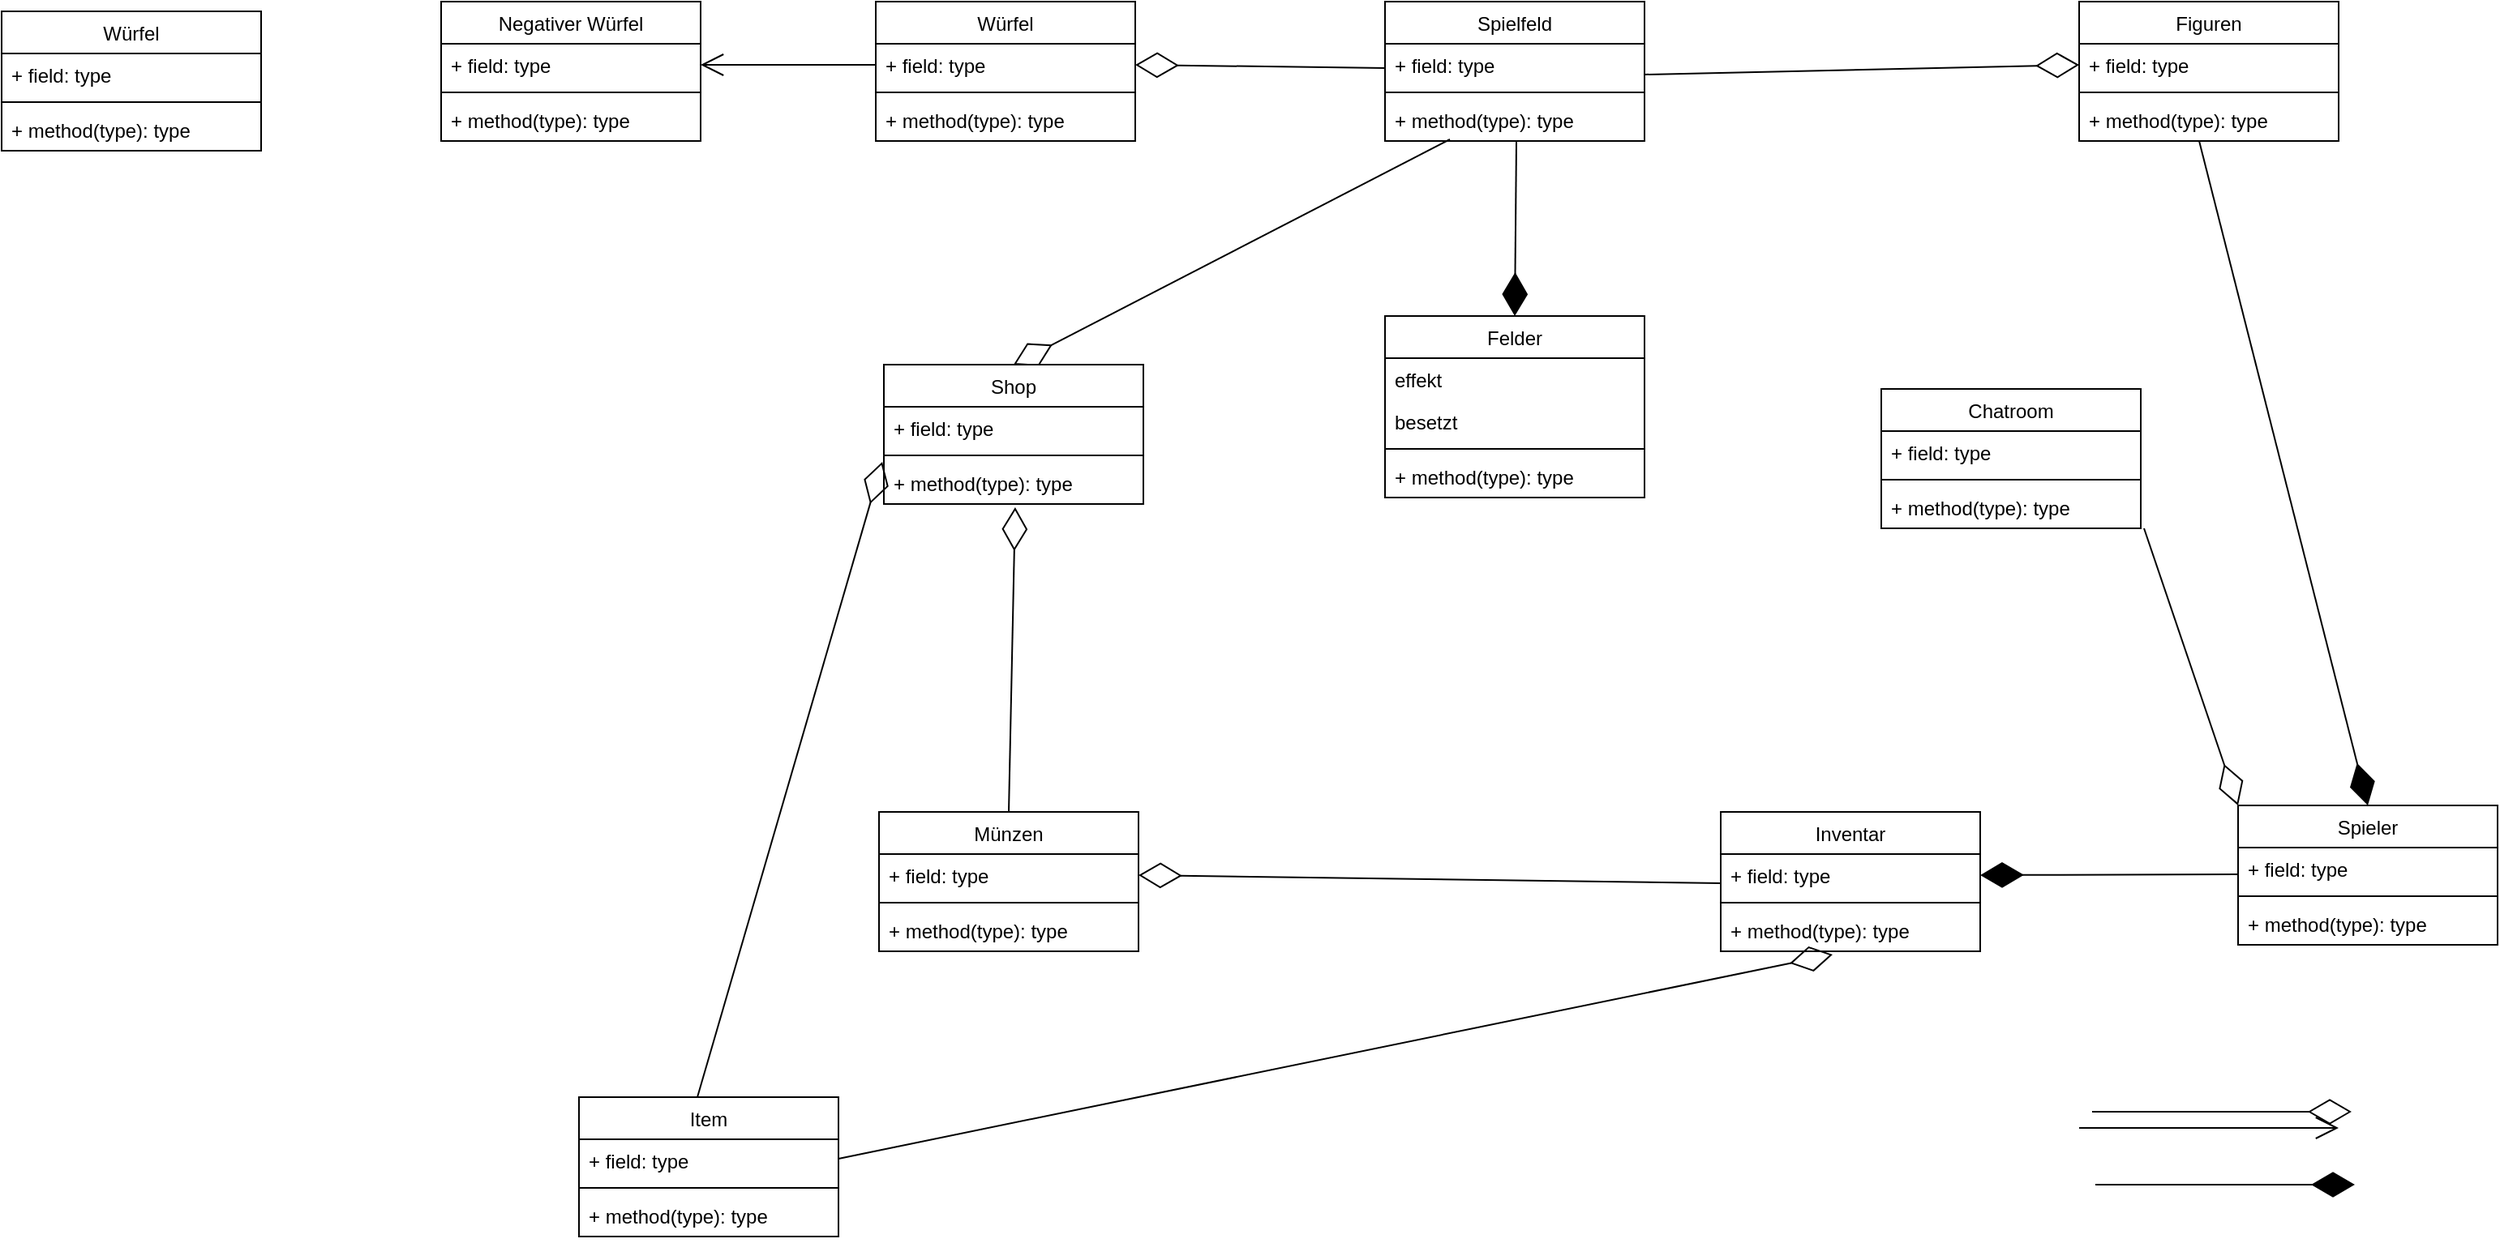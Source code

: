 <mxfile version="25.0.3">
  <diagram name="Seite-1" id="XxgukZAxLoTID8jW_va8">
    <mxGraphModel dx="2769" dy="1336" grid="0" gridSize="10" guides="1" tooltips="1" connect="1" arrows="1" fold="1" page="0" pageScale="1" pageWidth="827" pageHeight="1169" math="0" shadow="0">
      <root>
        <mxCell id="0" />
        <mxCell id="1" parent="0" />
        <mxCell id="mmT6CkFbcpTNxsNClgFu-23" value="&lt;span style=&quot;font-weight: 400;&quot;&gt;Würfel&lt;/span&gt;" style="swimlane;fontStyle=1;align=center;verticalAlign=top;childLayout=stackLayout;horizontal=1;startSize=26;horizontalStack=0;resizeParent=1;resizeParentMax=0;resizeLast=0;collapsible=1;marginBottom=0;whiteSpace=wrap;html=1;" vertex="1" parent="1">
          <mxGeometry x="-78" y="-144" width="160" height="86" as="geometry" />
        </mxCell>
        <mxCell id="mmT6CkFbcpTNxsNClgFu-24" value="+ field: type" style="text;strokeColor=none;fillColor=none;align=left;verticalAlign=top;spacingLeft=4;spacingRight=4;overflow=hidden;rotatable=0;points=[[0,0.5],[1,0.5]];portConstraint=eastwest;whiteSpace=wrap;html=1;" vertex="1" parent="mmT6CkFbcpTNxsNClgFu-23">
          <mxGeometry y="26" width="160" height="26" as="geometry" />
        </mxCell>
        <mxCell id="mmT6CkFbcpTNxsNClgFu-25" value="" style="line;strokeWidth=1;fillColor=none;align=left;verticalAlign=middle;spacingTop=-1;spacingLeft=3;spacingRight=3;rotatable=0;labelPosition=right;points=[];portConstraint=eastwest;strokeColor=inherit;" vertex="1" parent="mmT6CkFbcpTNxsNClgFu-23">
          <mxGeometry y="52" width="160" height="8" as="geometry" />
        </mxCell>
        <mxCell id="mmT6CkFbcpTNxsNClgFu-26" value="+ method(type): type" style="text;strokeColor=none;fillColor=none;align=left;verticalAlign=top;spacingLeft=4;spacingRight=4;overflow=hidden;rotatable=0;points=[[0,0.5],[1,0.5]];portConstraint=eastwest;whiteSpace=wrap;html=1;" vertex="1" parent="mmT6CkFbcpTNxsNClgFu-23">
          <mxGeometry y="60" width="160" height="26" as="geometry" />
        </mxCell>
        <mxCell id="mmT6CkFbcpTNxsNClgFu-31" value="&lt;span style=&quot;font-weight: 400;&quot;&gt;Negativer Würfel&lt;/span&gt;" style="swimlane;fontStyle=1;align=center;verticalAlign=top;childLayout=stackLayout;horizontal=1;startSize=26;horizontalStack=0;resizeParent=1;resizeParentMax=0;resizeLast=0;collapsible=1;marginBottom=0;whiteSpace=wrap;html=1;" vertex="1" parent="1">
          <mxGeometry x="-346" y="-144" width="160" height="86" as="geometry" />
        </mxCell>
        <mxCell id="mmT6CkFbcpTNxsNClgFu-32" value="+ field: type" style="text;strokeColor=none;fillColor=none;align=left;verticalAlign=top;spacingLeft=4;spacingRight=4;overflow=hidden;rotatable=0;points=[[0,0.5],[1,0.5]];portConstraint=eastwest;whiteSpace=wrap;html=1;" vertex="1" parent="mmT6CkFbcpTNxsNClgFu-31">
          <mxGeometry y="26" width="160" height="26" as="geometry" />
        </mxCell>
        <mxCell id="mmT6CkFbcpTNxsNClgFu-33" value="" style="line;strokeWidth=1;fillColor=none;align=left;verticalAlign=middle;spacingTop=-1;spacingLeft=3;spacingRight=3;rotatable=0;labelPosition=right;points=[];portConstraint=eastwest;strokeColor=inherit;" vertex="1" parent="mmT6CkFbcpTNxsNClgFu-31">
          <mxGeometry y="52" width="160" height="8" as="geometry" />
        </mxCell>
        <mxCell id="mmT6CkFbcpTNxsNClgFu-34" value="+ method(type): type" style="text;strokeColor=none;fillColor=none;align=left;verticalAlign=top;spacingLeft=4;spacingRight=4;overflow=hidden;rotatable=0;points=[[0,0.5],[1,0.5]];portConstraint=eastwest;whiteSpace=wrap;html=1;" vertex="1" parent="mmT6CkFbcpTNxsNClgFu-31">
          <mxGeometry y="60" width="160" height="26" as="geometry" />
        </mxCell>
        <mxCell id="mmT6CkFbcpTNxsNClgFu-35" value="&lt;span style=&quot;font-weight: 400;&quot;&gt;Spielfeld&lt;/span&gt;" style="swimlane;fontStyle=1;align=center;verticalAlign=top;childLayout=stackLayout;horizontal=1;startSize=26;horizontalStack=0;resizeParent=1;resizeParentMax=0;resizeLast=0;collapsible=1;marginBottom=0;whiteSpace=wrap;html=1;" vertex="1" parent="1">
          <mxGeometry x="236" y="-144" width="160" height="86" as="geometry" />
        </mxCell>
        <mxCell id="mmT6CkFbcpTNxsNClgFu-36" value="+ field: type" style="text;strokeColor=none;fillColor=none;align=left;verticalAlign=top;spacingLeft=4;spacingRight=4;overflow=hidden;rotatable=0;points=[[0,0.5],[1,0.5]];portConstraint=eastwest;whiteSpace=wrap;html=1;" vertex="1" parent="mmT6CkFbcpTNxsNClgFu-35">
          <mxGeometry y="26" width="160" height="26" as="geometry" />
        </mxCell>
        <mxCell id="mmT6CkFbcpTNxsNClgFu-82" value="" style="endArrow=diamondThin;endFill=0;endSize=24;html=1;rounded=0;fontSize=12;curved=1;entryX=1;entryY=0.5;entryDx=0;entryDy=0;" edge="1" parent="mmT6CkFbcpTNxsNClgFu-35" target="mmT6CkFbcpTNxsNClgFu-24">
          <mxGeometry width="160" relative="1" as="geometry">
            <mxPoint y="41" as="sourcePoint" />
            <mxPoint x="160" y="41" as="targetPoint" />
          </mxGeometry>
        </mxCell>
        <mxCell id="mmT6CkFbcpTNxsNClgFu-37" value="" style="line;strokeWidth=1;fillColor=none;align=left;verticalAlign=middle;spacingTop=-1;spacingLeft=3;spacingRight=3;rotatable=0;labelPosition=right;points=[];portConstraint=eastwest;strokeColor=inherit;" vertex="1" parent="mmT6CkFbcpTNxsNClgFu-35">
          <mxGeometry y="52" width="160" height="8" as="geometry" />
        </mxCell>
        <mxCell id="mmT6CkFbcpTNxsNClgFu-38" value="+ method(type): type" style="text;strokeColor=none;fillColor=none;align=left;verticalAlign=top;spacingLeft=4;spacingRight=4;overflow=hidden;rotatable=0;points=[[0,0.5],[1,0.5]];portConstraint=eastwest;whiteSpace=wrap;html=1;" vertex="1" parent="mmT6CkFbcpTNxsNClgFu-35">
          <mxGeometry y="60" width="160" height="26" as="geometry" />
        </mxCell>
        <mxCell id="mmT6CkFbcpTNxsNClgFu-102" value="" style="endArrow=diamondThin;endFill=0;endSize=24;html=1;rounded=0;fontSize=12;curved=1;entryX=0.5;entryY=0;entryDx=0;entryDy=0;" edge="1" parent="mmT6CkFbcpTNxsNClgFu-35" target="mmT6CkFbcpTNxsNClgFu-59">
          <mxGeometry width="160" relative="1" as="geometry">
            <mxPoint x="40" y="85" as="sourcePoint" />
            <mxPoint x="200" y="85" as="targetPoint" />
          </mxGeometry>
        </mxCell>
        <mxCell id="mmT6CkFbcpTNxsNClgFu-39" value="&lt;span style=&quot;font-weight: 400;&quot;&gt;Figuren&lt;/span&gt;" style="swimlane;fontStyle=1;align=center;verticalAlign=top;childLayout=stackLayout;horizontal=1;startSize=26;horizontalStack=0;resizeParent=1;resizeParentMax=0;resizeLast=0;collapsible=1;marginBottom=0;whiteSpace=wrap;html=1;" vertex="1" parent="1">
          <mxGeometry x="664" y="-144" width="160" height="86" as="geometry" />
        </mxCell>
        <mxCell id="mmT6CkFbcpTNxsNClgFu-40" value="+ field: type" style="text;strokeColor=none;fillColor=none;align=left;verticalAlign=top;spacingLeft=4;spacingRight=4;overflow=hidden;rotatable=0;points=[[0,0.5],[1,0.5]];portConstraint=eastwest;whiteSpace=wrap;html=1;" vertex="1" parent="mmT6CkFbcpTNxsNClgFu-39">
          <mxGeometry y="26" width="160" height="26" as="geometry" />
        </mxCell>
        <mxCell id="mmT6CkFbcpTNxsNClgFu-41" value="" style="line;strokeWidth=1;fillColor=none;align=left;verticalAlign=middle;spacingTop=-1;spacingLeft=3;spacingRight=3;rotatable=0;labelPosition=right;points=[];portConstraint=eastwest;strokeColor=inherit;" vertex="1" parent="mmT6CkFbcpTNxsNClgFu-39">
          <mxGeometry y="52" width="160" height="8" as="geometry" />
        </mxCell>
        <mxCell id="mmT6CkFbcpTNxsNClgFu-42" value="+ method(type): type" style="text;strokeColor=none;fillColor=none;align=left;verticalAlign=top;spacingLeft=4;spacingRight=4;overflow=hidden;rotatable=0;points=[[0,0.5],[1,0.5]];portConstraint=eastwest;whiteSpace=wrap;html=1;" vertex="1" parent="mmT6CkFbcpTNxsNClgFu-39">
          <mxGeometry y="60" width="160" height="26" as="geometry" />
        </mxCell>
        <mxCell id="mmT6CkFbcpTNxsNClgFu-55" value="&lt;span style=&quot;font-weight: 400;&quot;&gt;Felder&lt;/span&gt;" style="swimlane;fontStyle=1;align=center;verticalAlign=top;childLayout=stackLayout;horizontal=1;startSize=26;horizontalStack=0;resizeParent=1;resizeParentMax=0;resizeLast=0;collapsible=1;marginBottom=0;whiteSpace=wrap;html=1;" vertex="1" parent="1">
          <mxGeometry x="236" y="50" width="160" height="112" as="geometry" />
        </mxCell>
        <mxCell id="mmT6CkFbcpTNxsNClgFu-56" value="effekt" style="text;strokeColor=none;fillColor=none;align=left;verticalAlign=top;spacingLeft=4;spacingRight=4;overflow=hidden;rotatable=0;points=[[0,0.5],[1,0.5]];portConstraint=eastwest;whiteSpace=wrap;html=1;" vertex="1" parent="mmT6CkFbcpTNxsNClgFu-55">
          <mxGeometry y="26" width="160" height="26" as="geometry" />
        </mxCell>
        <mxCell id="mmT6CkFbcpTNxsNClgFu-109" value="besetzt" style="text;strokeColor=none;fillColor=none;align=left;verticalAlign=top;spacingLeft=4;spacingRight=4;overflow=hidden;rotatable=0;points=[[0,0.5],[1,0.5]];portConstraint=eastwest;whiteSpace=wrap;html=1;" vertex="1" parent="mmT6CkFbcpTNxsNClgFu-55">
          <mxGeometry y="52" width="160" height="26" as="geometry" />
        </mxCell>
        <mxCell id="mmT6CkFbcpTNxsNClgFu-57" value="" style="line;strokeWidth=1;fillColor=none;align=left;verticalAlign=middle;spacingTop=-1;spacingLeft=3;spacingRight=3;rotatable=0;labelPosition=right;points=[];portConstraint=eastwest;strokeColor=inherit;" vertex="1" parent="mmT6CkFbcpTNxsNClgFu-55">
          <mxGeometry y="78" width="160" height="8" as="geometry" />
        </mxCell>
        <mxCell id="mmT6CkFbcpTNxsNClgFu-58" value="+ method(type): type" style="text;strokeColor=none;fillColor=none;align=left;verticalAlign=top;spacingLeft=4;spacingRight=4;overflow=hidden;rotatable=0;points=[[0,0.5],[1,0.5]];portConstraint=eastwest;whiteSpace=wrap;html=1;" vertex="1" parent="mmT6CkFbcpTNxsNClgFu-55">
          <mxGeometry y="86" width="160" height="26" as="geometry" />
        </mxCell>
        <mxCell id="mmT6CkFbcpTNxsNClgFu-59" value="&lt;span style=&quot;font-weight: 400;&quot;&gt;Shop&lt;/span&gt;" style="swimlane;fontStyle=1;align=center;verticalAlign=top;childLayout=stackLayout;horizontal=1;startSize=26;horizontalStack=0;resizeParent=1;resizeParentMax=0;resizeLast=0;collapsible=1;marginBottom=0;whiteSpace=wrap;html=1;" vertex="1" parent="1">
          <mxGeometry x="-73" y="80" width="160" height="86" as="geometry" />
        </mxCell>
        <mxCell id="mmT6CkFbcpTNxsNClgFu-60" value="+ field: type" style="text;strokeColor=none;fillColor=none;align=left;verticalAlign=top;spacingLeft=4;spacingRight=4;overflow=hidden;rotatable=0;points=[[0,0.5],[1,0.5]];portConstraint=eastwest;whiteSpace=wrap;html=1;" vertex="1" parent="mmT6CkFbcpTNxsNClgFu-59">
          <mxGeometry y="26" width="160" height="26" as="geometry" />
        </mxCell>
        <mxCell id="mmT6CkFbcpTNxsNClgFu-61" value="" style="line;strokeWidth=1;fillColor=none;align=left;verticalAlign=middle;spacingTop=-1;spacingLeft=3;spacingRight=3;rotatable=0;labelPosition=right;points=[];portConstraint=eastwest;strokeColor=inherit;" vertex="1" parent="mmT6CkFbcpTNxsNClgFu-59">
          <mxGeometry y="52" width="160" height="8" as="geometry" />
        </mxCell>
        <mxCell id="mmT6CkFbcpTNxsNClgFu-62" value="+ method(type): type" style="text;strokeColor=none;fillColor=none;align=left;verticalAlign=top;spacingLeft=4;spacingRight=4;overflow=hidden;rotatable=0;points=[[0,0.5],[1,0.5]];portConstraint=eastwest;whiteSpace=wrap;html=1;" vertex="1" parent="mmT6CkFbcpTNxsNClgFu-59">
          <mxGeometry y="60" width="160" height="26" as="geometry" />
        </mxCell>
        <mxCell id="mmT6CkFbcpTNxsNClgFu-63" value="" style="endArrow=diamondThin;endFill=0;endSize=24;html=1;rounded=0;fontSize=12;curved=1;entryX=0.506;entryY=1.077;entryDx=0;entryDy=0;entryPerimeter=0;exitX=0.5;exitY=0;exitDx=0;exitDy=0;" edge="1" parent="1" source="mmT6CkFbcpTNxsNClgFu-74" target="mmT6CkFbcpTNxsNClgFu-62">
          <mxGeometry width="160" relative="1" as="geometry">
            <mxPoint x="-16" y="355" as="sourcePoint" />
            <mxPoint x="144" y="355" as="targetPoint" />
          </mxGeometry>
        </mxCell>
        <mxCell id="mmT6CkFbcpTNxsNClgFu-64" value="" style="endArrow=diamondThin;endFill=1;endSize=24;html=1;rounded=0;fontSize=12;curved=1;" edge="1" parent="1">
          <mxGeometry width="160" relative="1" as="geometry">
            <mxPoint x="674" y="586" as="sourcePoint" />
            <mxPoint x="834" y="586" as="targetPoint" />
          </mxGeometry>
        </mxCell>
        <mxCell id="mmT6CkFbcpTNxsNClgFu-65" value="" style="endArrow=open;endFill=1;endSize=12;html=1;rounded=0;fontSize=12;curved=1;" edge="1" parent="1">
          <mxGeometry width="160" relative="1" as="geometry">
            <mxPoint x="664" y="551" as="sourcePoint" />
            <mxPoint x="824" y="551" as="targetPoint" />
          </mxGeometry>
        </mxCell>
        <mxCell id="mmT6CkFbcpTNxsNClgFu-66" value="&lt;span style=&quot;font-weight: 400;&quot;&gt;Würfel&lt;/span&gt;" style="swimlane;fontStyle=1;align=center;verticalAlign=top;childLayout=stackLayout;horizontal=1;startSize=26;horizontalStack=0;resizeParent=1;resizeParentMax=0;resizeLast=0;collapsible=1;marginBottom=0;whiteSpace=wrap;html=1;" vertex="1" parent="1">
          <mxGeometry x="-617" y="-138" width="160" height="86" as="geometry" />
        </mxCell>
        <mxCell id="mmT6CkFbcpTNxsNClgFu-67" value="+ field: type" style="text;strokeColor=none;fillColor=none;align=left;verticalAlign=top;spacingLeft=4;spacingRight=4;overflow=hidden;rotatable=0;points=[[0,0.5],[1,0.5]];portConstraint=eastwest;whiteSpace=wrap;html=1;" vertex="1" parent="mmT6CkFbcpTNxsNClgFu-66">
          <mxGeometry y="26" width="160" height="26" as="geometry" />
        </mxCell>
        <mxCell id="mmT6CkFbcpTNxsNClgFu-68" value="" style="line;strokeWidth=1;fillColor=none;align=left;verticalAlign=middle;spacingTop=-1;spacingLeft=3;spacingRight=3;rotatable=0;labelPosition=right;points=[];portConstraint=eastwest;strokeColor=inherit;" vertex="1" parent="mmT6CkFbcpTNxsNClgFu-66">
          <mxGeometry y="52" width="160" height="8" as="geometry" />
        </mxCell>
        <mxCell id="mmT6CkFbcpTNxsNClgFu-69" value="+ method(type): type" style="text;strokeColor=none;fillColor=none;align=left;verticalAlign=top;spacingLeft=4;spacingRight=4;overflow=hidden;rotatable=0;points=[[0,0.5],[1,0.5]];portConstraint=eastwest;whiteSpace=wrap;html=1;" vertex="1" parent="mmT6CkFbcpTNxsNClgFu-66">
          <mxGeometry y="60" width="160" height="26" as="geometry" />
        </mxCell>
        <mxCell id="mmT6CkFbcpTNxsNClgFu-70" value="&lt;span style=&quot;font-weight: 400;&quot;&gt;Inventar&lt;/span&gt;" style="swimlane;fontStyle=1;align=center;verticalAlign=top;childLayout=stackLayout;horizontal=1;startSize=26;horizontalStack=0;resizeParent=1;resizeParentMax=0;resizeLast=0;collapsible=1;marginBottom=0;whiteSpace=wrap;html=1;" vertex="1" parent="1">
          <mxGeometry x="443" y="356" width="160" height="86" as="geometry" />
        </mxCell>
        <mxCell id="mmT6CkFbcpTNxsNClgFu-71" value="+ field: type" style="text;strokeColor=none;fillColor=none;align=left;verticalAlign=top;spacingLeft=4;spacingRight=4;overflow=hidden;rotatable=0;points=[[0,0.5],[1,0.5]];portConstraint=eastwest;whiteSpace=wrap;html=1;" vertex="1" parent="mmT6CkFbcpTNxsNClgFu-70">
          <mxGeometry y="26" width="160" height="26" as="geometry" />
        </mxCell>
        <mxCell id="mmT6CkFbcpTNxsNClgFu-72" value="" style="line;strokeWidth=1;fillColor=none;align=left;verticalAlign=middle;spacingTop=-1;spacingLeft=3;spacingRight=3;rotatable=0;labelPosition=right;points=[];portConstraint=eastwest;strokeColor=inherit;" vertex="1" parent="mmT6CkFbcpTNxsNClgFu-70">
          <mxGeometry y="52" width="160" height="8" as="geometry" />
        </mxCell>
        <mxCell id="mmT6CkFbcpTNxsNClgFu-73" value="+ method(type): type" style="text;strokeColor=none;fillColor=none;align=left;verticalAlign=top;spacingLeft=4;spacingRight=4;overflow=hidden;rotatable=0;points=[[0,0.5],[1,0.5]];portConstraint=eastwest;whiteSpace=wrap;html=1;" vertex="1" parent="mmT6CkFbcpTNxsNClgFu-70">
          <mxGeometry y="60" width="160" height="26" as="geometry" />
        </mxCell>
        <mxCell id="mmT6CkFbcpTNxsNClgFu-74" value="&lt;span style=&quot;font-weight: 400;&quot;&gt;Münzen&lt;/span&gt;" style="swimlane;fontStyle=1;align=center;verticalAlign=top;childLayout=stackLayout;horizontal=1;startSize=26;horizontalStack=0;resizeParent=1;resizeParentMax=0;resizeLast=0;collapsible=1;marginBottom=0;whiteSpace=wrap;html=1;" vertex="1" parent="1">
          <mxGeometry x="-76" y="356" width="160" height="86" as="geometry" />
        </mxCell>
        <mxCell id="mmT6CkFbcpTNxsNClgFu-75" value="+ field: type" style="text;strokeColor=none;fillColor=none;align=left;verticalAlign=top;spacingLeft=4;spacingRight=4;overflow=hidden;rotatable=0;points=[[0,0.5],[1,0.5]];portConstraint=eastwest;whiteSpace=wrap;html=1;" vertex="1" parent="mmT6CkFbcpTNxsNClgFu-74">
          <mxGeometry y="26" width="160" height="26" as="geometry" />
        </mxCell>
        <mxCell id="mmT6CkFbcpTNxsNClgFu-76" value="" style="line;strokeWidth=1;fillColor=none;align=left;verticalAlign=middle;spacingTop=-1;spacingLeft=3;spacingRight=3;rotatable=0;labelPosition=right;points=[];portConstraint=eastwest;strokeColor=inherit;" vertex="1" parent="mmT6CkFbcpTNxsNClgFu-74">
          <mxGeometry y="52" width="160" height="8" as="geometry" />
        </mxCell>
        <mxCell id="mmT6CkFbcpTNxsNClgFu-77" value="+ method(type): type" style="text;strokeColor=none;fillColor=none;align=left;verticalAlign=top;spacingLeft=4;spacingRight=4;overflow=hidden;rotatable=0;points=[[0,0.5],[1,0.5]];portConstraint=eastwest;whiteSpace=wrap;html=1;" vertex="1" parent="mmT6CkFbcpTNxsNClgFu-74">
          <mxGeometry y="60" width="160" height="26" as="geometry" />
        </mxCell>
        <mxCell id="mmT6CkFbcpTNxsNClgFu-78" value="&lt;span style=&quot;font-weight: 400;&quot;&gt;Spieler&lt;/span&gt;" style="swimlane;fontStyle=1;align=center;verticalAlign=top;childLayout=stackLayout;horizontal=1;startSize=26;horizontalStack=0;resizeParent=1;resizeParentMax=0;resizeLast=0;collapsible=1;marginBottom=0;whiteSpace=wrap;html=1;" vertex="1" parent="1">
          <mxGeometry x="762" y="352" width="160" height="86" as="geometry" />
        </mxCell>
        <mxCell id="mmT6CkFbcpTNxsNClgFu-79" value="+ field: type" style="text;strokeColor=none;fillColor=none;align=left;verticalAlign=top;spacingLeft=4;spacingRight=4;overflow=hidden;rotatable=0;points=[[0,0.5],[1,0.5]];portConstraint=eastwest;whiteSpace=wrap;html=1;" vertex="1" parent="mmT6CkFbcpTNxsNClgFu-78">
          <mxGeometry y="26" width="160" height="26" as="geometry" />
        </mxCell>
        <mxCell id="mmT6CkFbcpTNxsNClgFu-94" value="" style="endArrow=diamondThin;endFill=1;endSize=24;html=1;rounded=0;fontSize=12;curved=1;entryX=1;entryY=0.5;entryDx=0;entryDy=0;" edge="1" parent="mmT6CkFbcpTNxsNClgFu-78" target="mmT6CkFbcpTNxsNClgFu-71">
          <mxGeometry width="160" relative="1" as="geometry">
            <mxPoint y="42.5" as="sourcePoint" />
            <mxPoint x="160" y="42.5" as="targetPoint" />
          </mxGeometry>
        </mxCell>
        <mxCell id="mmT6CkFbcpTNxsNClgFu-80" value="" style="line;strokeWidth=1;fillColor=none;align=left;verticalAlign=middle;spacingTop=-1;spacingLeft=3;spacingRight=3;rotatable=0;labelPosition=right;points=[];portConstraint=eastwest;strokeColor=inherit;" vertex="1" parent="mmT6CkFbcpTNxsNClgFu-78">
          <mxGeometry y="52" width="160" height="8" as="geometry" />
        </mxCell>
        <mxCell id="mmT6CkFbcpTNxsNClgFu-81" value="+ method(type): type" style="text;strokeColor=none;fillColor=none;align=left;verticalAlign=top;spacingLeft=4;spacingRight=4;overflow=hidden;rotatable=0;points=[[0,0.5],[1,0.5]];portConstraint=eastwest;whiteSpace=wrap;html=1;" vertex="1" parent="mmT6CkFbcpTNxsNClgFu-78">
          <mxGeometry y="60" width="160" height="26" as="geometry" />
        </mxCell>
        <mxCell id="mmT6CkFbcpTNxsNClgFu-83" value="" style="endArrow=diamondThin;endFill=0;endSize=24;html=1;rounded=0;fontSize=12;curved=1;entryX=0;entryY=0.5;entryDx=0;entryDy=0;" edge="1" parent="1" target="mmT6CkFbcpTNxsNClgFu-40">
          <mxGeometry width="160" relative="1" as="geometry">
            <mxPoint x="396" y="-99" as="sourcePoint" />
            <mxPoint x="556" y="-99" as="targetPoint" />
          </mxGeometry>
        </mxCell>
        <mxCell id="mmT6CkFbcpTNxsNClgFu-84" value="" style="endArrow=diamondThin;endFill=1;endSize=24;html=1;rounded=0;fontSize=12;curved=1;entryX=0.5;entryY=0;entryDx=0;entryDy=0;" edge="1" parent="1" target="mmT6CkFbcpTNxsNClgFu-55">
          <mxGeometry width="160" relative="1" as="geometry">
            <mxPoint x="317" y="-58" as="sourcePoint" />
            <mxPoint x="477" y="-58" as="targetPoint" />
          </mxGeometry>
        </mxCell>
        <mxCell id="mmT6CkFbcpTNxsNClgFu-85" value="" style="endArrow=open;endFill=1;endSize=12;html=1;rounded=0;fontSize=12;curved=1;entryX=1;entryY=0.5;entryDx=0;entryDy=0;exitX=0;exitY=0.5;exitDx=0;exitDy=0;" edge="1" parent="1" source="mmT6CkFbcpTNxsNClgFu-24" target="mmT6CkFbcpTNxsNClgFu-32">
          <mxGeometry width="160" relative="1" as="geometry">
            <mxPoint x="-78" y="-101.5" as="sourcePoint" />
            <mxPoint x="82" y="-101.5" as="targetPoint" />
          </mxGeometry>
        </mxCell>
        <mxCell id="mmT6CkFbcpTNxsNClgFu-93" value="" style="endArrow=diamondThin;endFill=1;endSize=24;html=1;rounded=0;fontSize=12;curved=1;entryX=0.5;entryY=0;entryDx=0;entryDy=0;" edge="1" parent="1" target="mmT6CkFbcpTNxsNClgFu-78">
          <mxGeometry width="160" relative="1" as="geometry">
            <mxPoint x="738" y="-58" as="sourcePoint" />
            <mxPoint x="741" y="37" as="targetPoint" />
          </mxGeometry>
        </mxCell>
        <mxCell id="mmT6CkFbcpTNxsNClgFu-96" value="&lt;span style=&quot;font-weight: 400;&quot;&gt;Chatroom&lt;/span&gt;" style="swimlane;fontStyle=1;align=center;verticalAlign=top;childLayout=stackLayout;horizontal=1;startSize=26;horizontalStack=0;resizeParent=1;resizeParentMax=0;resizeLast=0;collapsible=1;marginBottom=0;whiteSpace=wrap;html=1;" vertex="1" parent="1">
          <mxGeometry x="542" y="95" width="160" height="86" as="geometry" />
        </mxCell>
        <mxCell id="mmT6CkFbcpTNxsNClgFu-97" value="+ field: type" style="text;strokeColor=none;fillColor=none;align=left;verticalAlign=top;spacingLeft=4;spacingRight=4;overflow=hidden;rotatable=0;points=[[0,0.5],[1,0.5]];portConstraint=eastwest;whiteSpace=wrap;html=1;" vertex="1" parent="mmT6CkFbcpTNxsNClgFu-96">
          <mxGeometry y="26" width="160" height="26" as="geometry" />
        </mxCell>
        <mxCell id="mmT6CkFbcpTNxsNClgFu-98" value="" style="line;strokeWidth=1;fillColor=none;align=left;verticalAlign=middle;spacingTop=-1;spacingLeft=3;spacingRight=3;rotatable=0;labelPosition=right;points=[];portConstraint=eastwest;strokeColor=inherit;" vertex="1" parent="mmT6CkFbcpTNxsNClgFu-96">
          <mxGeometry y="52" width="160" height="8" as="geometry" />
        </mxCell>
        <mxCell id="mmT6CkFbcpTNxsNClgFu-99" value="+ method(type): type" style="text;strokeColor=none;fillColor=none;align=left;verticalAlign=top;spacingLeft=4;spacingRight=4;overflow=hidden;rotatable=0;points=[[0,0.5],[1,0.5]];portConstraint=eastwest;whiteSpace=wrap;html=1;" vertex="1" parent="mmT6CkFbcpTNxsNClgFu-96">
          <mxGeometry y="60" width="160" height="26" as="geometry" />
        </mxCell>
        <mxCell id="mmT6CkFbcpTNxsNClgFu-100" value="" style="endArrow=diamondThin;endFill=0;endSize=24;html=1;rounded=0;fontSize=12;curved=1;entryX=1;entryY=0.5;entryDx=0;entryDy=0;" edge="1" parent="1" target="mmT6CkFbcpTNxsNClgFu-75">
          <mxGeometry width="160" relative="1" as="geometry">
            <mxPoint x="443" y="400" as="sourcePoint" />
            <mxPoint x="289" y="398" as="targetPoint" />
          </mxGeometry>
        </mxCell>
        <mxCell id="mmT6CkFbcpTNxsNClgFu-101" value="" style="endArrow=diamondThin;endFill=0;endSize=24;html=1;rounded=0;fontSize=12;curved=1;entryX=0.431;entryY=1.077;entryDx=0;entryDy=0;entryPerimeter=0;" edge="1" parent="1" target="mmT6CkFbcpTNxsNClgFu-73">
          <mxGeometry width="160" relative="1" as="geometry">
            <mxPoint x="-101" y="570" as="sourcePoint" />
            <mxPoint x="59" y="570" as="targetPoint" />
          </mxGeometry>
        </mxCell>
        <mxCell id="mmT6CkFbcpTNxsNClgFu-103" value="&lt;span style=&quot;font-weight: 400;&quot;&gt;Item&lt;/span&gt;" style="swimlane;fontStyle=1;align=center;verticalAlign=top;childLayout=stackLayout;horizontal=1;startSize=26;horizontalStack=0;resizeParent=1;resizeParentMax=0;resizeLast=0;collapsible=1;marginBottom=0;whiteSpace=wrap;html=1;" vertex="1" parent="1">
          <mxGeometry x="-261" y="532" width="160" height="86" as="geometry" />
        </mxCell>
        <mxCell id="mmT6CkFbcpTNxsNClgFu-110" value="" style="endArrow=diamondThin;endFill=0;endSize=24;html=1;rounded=0;fontSize=12;curved=1;entryX=-0.006;entryY=0;entryDx=0;entryDy=0;entryPerimeter=0;" edge="1" parent="mmT6CkFbcpTNxsNClgFu-103" target="mmT6CkFbcpTNxsNClgFu-62">
          <mxGeometry width="160" relative="1" as="geometry">
            <mxPoint x="73" as="sourcePoint" />
            <mxPoint x="233" as="targetPoint" />
          </mxGeometry>
        </mxCell>
        <mxCell id="mmT6CkFbcpTNxsNClgFu-104" value="+ field: type" style="text;strokeColor=none;fillColor=none;align=left;verticalAlign=top;spacingLeft=4;spacingRight=4;overflow=hidden;rotatable=0;points=[[0,0.5],[1,0.5]];portConstraint=eastwest;whiteSpace=wrap;html=1;" vertex="1" parent="mmT6CkFbcpTNxsNClgFu-103">
          <mxGeometry y="26" width="160" height="26" as="geometry" />
        </mxCell>
        <mxCell id="mmT6CkFbcpTNxsNClgFu-105" value="" style="line;strokeWidth=1;fillColor=none;align=left;verticalAlign=middle;spacingTop=-1;spacingLeft=3;spacingRight=3;rotatable=0;labelPosition=right;points=[];portConstraint=eastwest;strokeColor=inherit;" vertex="1" parent="mmT6CkFbcpTNxsNClgFu-103">
          <mxGeometry y="52" width="160" height="8" as="geometry" />
        </mxCell>
        <mxCell id="mmT6CkFbcpTNxsNClgFu-106" value="+ method(type): type" style="text;strokeColor=none;fillColor=none;align=left;verticalAlign=top;spacingLeft=4;spacingRight=4;overflow=hidden;rotatable=0;points=[[0,0.5],[1,0.5]];portConstraint=eastwest;whiteSpace=wrap;html=1;" vertex="1" parent="mmT6CkFbcpTNxsNClgFu-103">
          <mxGeometry y="60" width="160" height="26" as="geometry" />
        </mxCell>
        <mxCell id="mmT6CkFbcpTNxsNClgFu-107" value="" style="endArrow=diamondThin;endFill=0;endSize=24;html=1;rounded=0;fontSize=12;curved=1;" edge="1" parent="1">
          <mxGeometry width="160" relative="1" as="geometry">
            <mxPoint x="672" y="541" as="sourcePoint" />
            <mxPoint x="832" y="541" as="targetPoint" />
          </mxGeometry>
        </mxCell>
        <mxCell id="mmT6CkFbcpTNxsNClgFu-111" value="" style="endArrow=diamondThin;endFill=0;endSize=24;html=1;rounded=0;fontSize=12;curved=1;entryX=0;entryY=0;entryDx=0;entryDy=0;" edge="1" parent="1" target="mmT6CkFbcpTNxsNClgFu-78">
          <mxGeometry width="160" relative="1" as="geometry">
            <mxPoint x="704" y="181" as="sourcePoint" />
            <mxPoint x="821" y="259" as="targetPoint" />
          </mxGeometry>
        </mxCell>
      </root>
    </mxGraphModel>
  </diagram>
</mxfile>
